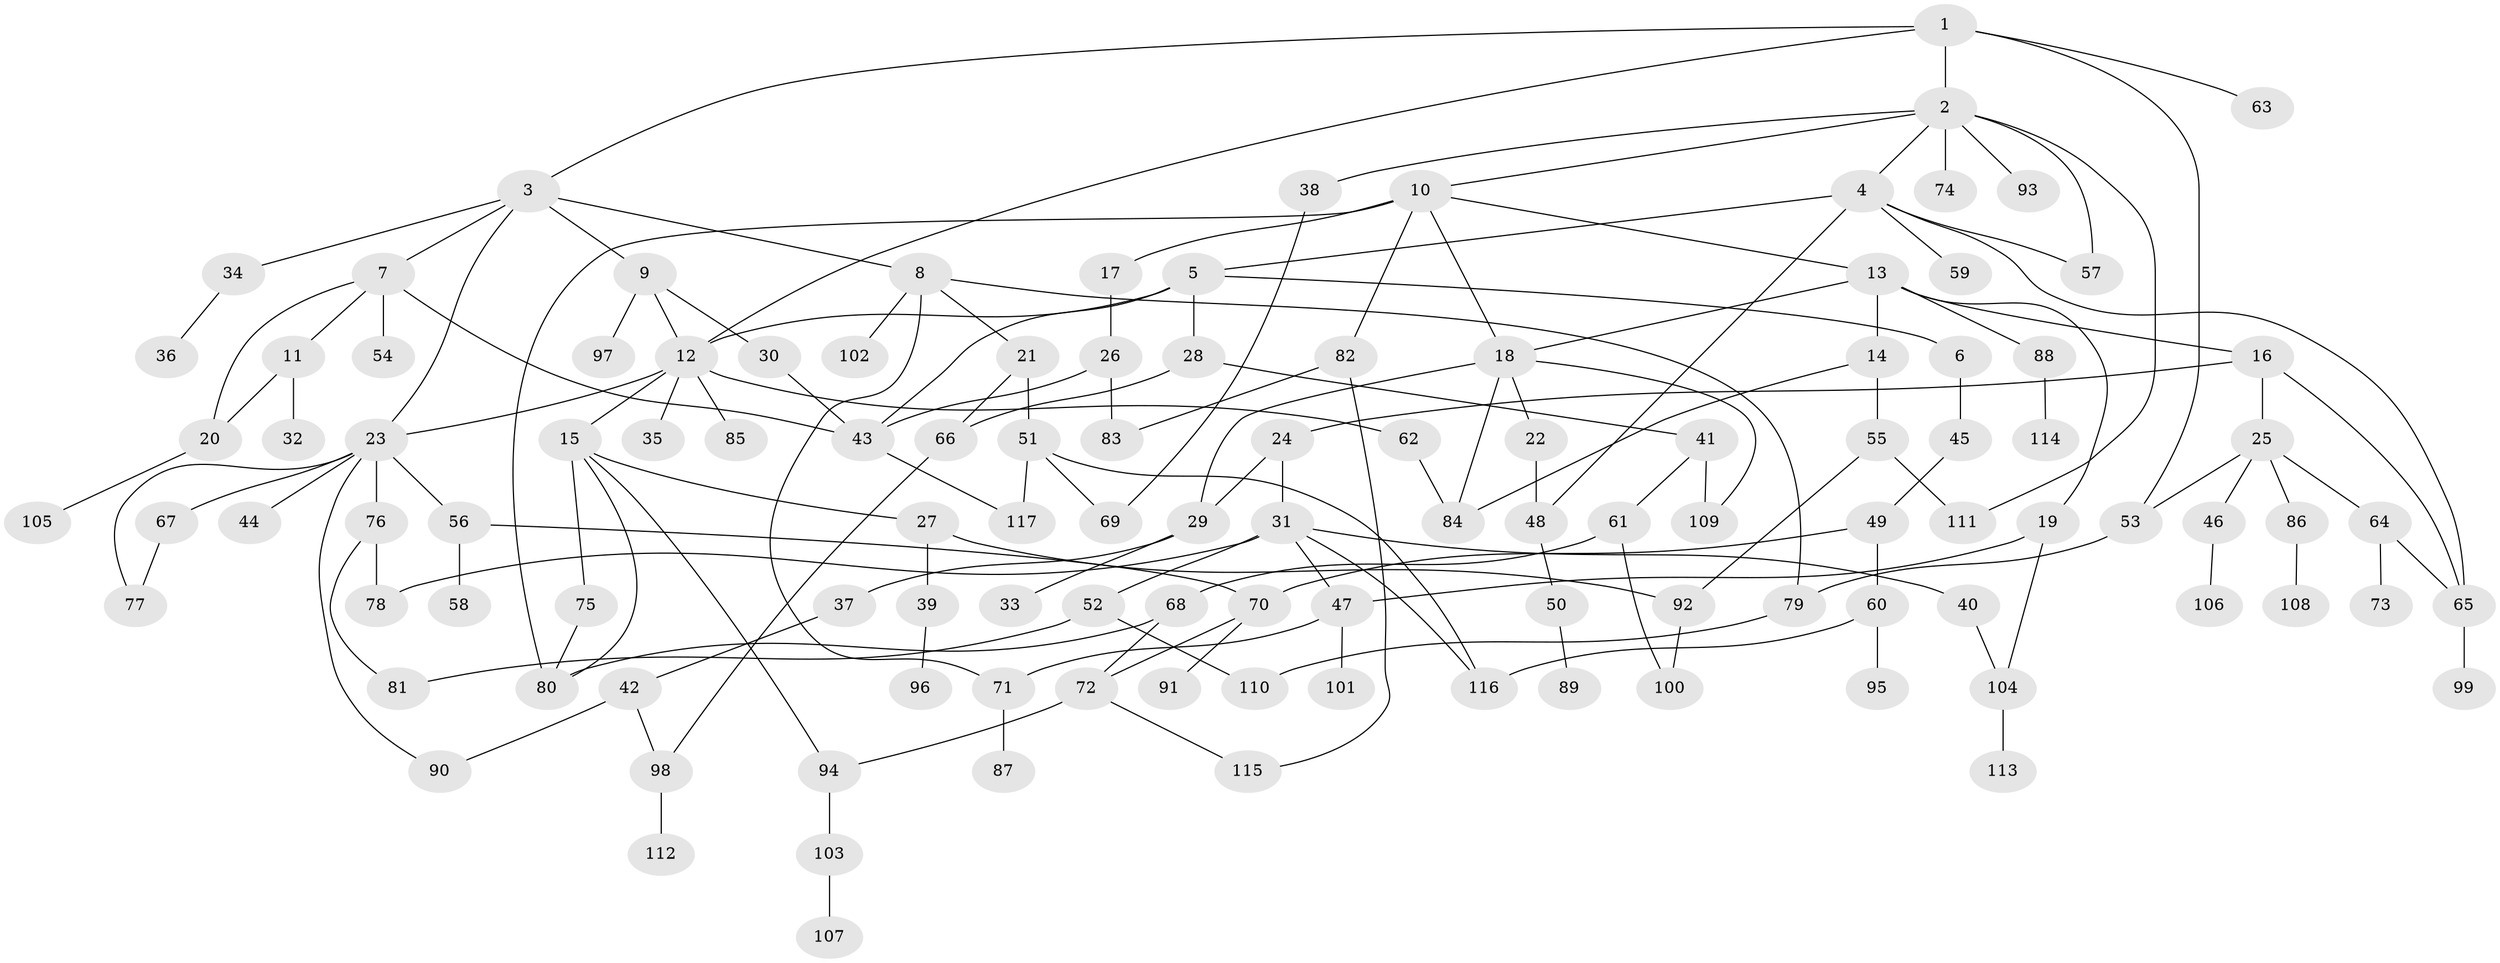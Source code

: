 // Generated by graph-tools (version 1.1) at 2025/10/02/27/25 16:10:53]
// undirected, 117 vertices, 159 edges
graph export_dot {
graph [start="1"]
  node [color=gray90,style=filled];
  1;
  2;
  3;
  4;
  5;
  6;
  7;
  8;
  9;
  10;
  11;
  12;
  13;
  14;
  15;
  16;
  17;
  18;
  19;
  20;
  21;
  22;
  23;
  24;
  25;
  26;
  27;
  28;
  29;
  30;
  31;
  32;
  33;
  34;
  35;
  36;
  37;
  38;
  39;
  40;
  41;
  42;
  43;
  44;
  45;
  46;
  47;
  48;
  49;
  50;
  51;
  52;
  53;
  54;
  55;
  56;
  57;
  58;
  59;
  60;
  61;
  62;
  63;
  64;
  65;
  66;
  67;
  68;
  69;
  70;
  71;
  72;
  73;
  74;
  75;
  76;
  77;
  78;
  79;
  80;
  81;
  82;
  83;
  84;
  85;
  86;
  87;
  88;
  89;
  90;
  91;
  92;
  93;
  94;
  95;
  96;
  97;
  98;
  99;
  100;
  101;
  102;
  103;
  104;
  105;
  106;
  107;
  108;
  109;
  110;
  111;
  112;
  113;
  114;
  115;
  116;
  117;
  1 -- 2;
  1 -- 3;
  1 -- 53;
  1 -- 63;
  1 -- 12;
  2 -- 4;
  2 -- 10;
  2 -- 38;
  2 -- 74;
  2 -- 93;
  2 -- 57;
  2 -- 111;
  3 -- 7;
  3 -- 8;
  3 -- 9;
  3 -- 34;
  3 -- 23;
  4 -- 5;
  4 -- 57;
  4 -- 59;
  4 -- 65;
  4 -- 48;
  5 -- 6;
  5 -- 28;
  5 -- 12;
  5 -- 43;
  6 -- 45;
  7 -- 11;
  7 -- 54;
  7 -- 43;
  7 -- 20;
  8 -- 21;
  8 -- 102;
  8 -- 71;
  8 -- 79;
  9 -- 12;
  9 -- 30;
  9 -- 97;
  10 -- 13;
  10 -- 17;
  10 -- 18;
  10 -- 82;
  10 -- 80;
  11 -- 20;
  11 -- 32;
  12 -- 15;
  12 -- 23;
  12 -- 35;
  12 -- 62;
  12 -- 85;
  13 -- 14;
  13 -- 16;
  13 -- 19;
  13 -- 88;
  13 -- 18;
  14 -- 55;
  14 -- 84;
  15 -- 27;
  15 -- 75;
  15 -- 80;
  15 -- 94;
  16 -- 24;
  16 -- 25;
  16 -- 65;
  17 -- 26;
  18 -- 22;
  18 -- 29;
  18 -- 84;
  18 -- 109;
  19 -- 47;
  19 -- 104;
  20 -- 105;
  21 -- 51;
  21 -- 66;
  22 -- 48;
  23 -- 44;
  23 -- 56;
  23 -- 67;
  23 -- 76;
  23 -- 77;
  23 -- 90;
  24 -- 31;
  24 -- 29;
  25 -- 46;
  25 -- 64;
  25 -- 86;
  25 -- 53;
  26 -- 83;
  26 -- 43;
  27 -- 39;
  27 -- 92;
  28 -- 41;
  28 -- 66;
  29 -- 33;
  29 -- 37;
  30 -- 43;
  31 -- 40;
  31 -- 47;
  31 -- 52;
  31 -- 116;
  31 -- 78;
  34 -- 36;
  37 -- 42;
  38 -- 69;
  39 -- 96;
  40 -- 104;
  41 -- 61;
  41 -- 109;
  42 -- 90;
  42 -- 98;
  43 -- 117;
  45 -- 49;
  46 -- 106;
  47 -- 71;
  47 -- 101;
  48 -- 50;
  49 -- 60;
  49 -- 70;
  50 -- 89;
  51 -- 117;
  51 -- 69;
  51 -- 116;
  52 -- 81;
  52 -- 110;
  53 -- 79;
  55 -- 111;
  55 -- 92;
  56 -- 58;
  56 -- 70;
  60 -- 95;
  60 -- 116;
  61 -- 68;
  61 -- 100;
  62 -- 84;
  64 -- 73;
  64 -- 65;
  65 -- 99;
  66 -- 98;
  67 -- 77;
  68 -- 72;
  68 -- 80;
  70 -- 91;
  70 -- 72;
  71 -- 87;
  72 -- 94;
  72 -- 115;
  75 -- 80;
  76 -- 78;
  76 -- 81;
  79 -- 110;
  82 -- 83;
  82 -- 115;
  86 -- 108;
  88 -- 114;
  92 -- 100;
  94 -- 103;
  98 -- 112;
  103 -- 107;
  104 -- 113;
}
